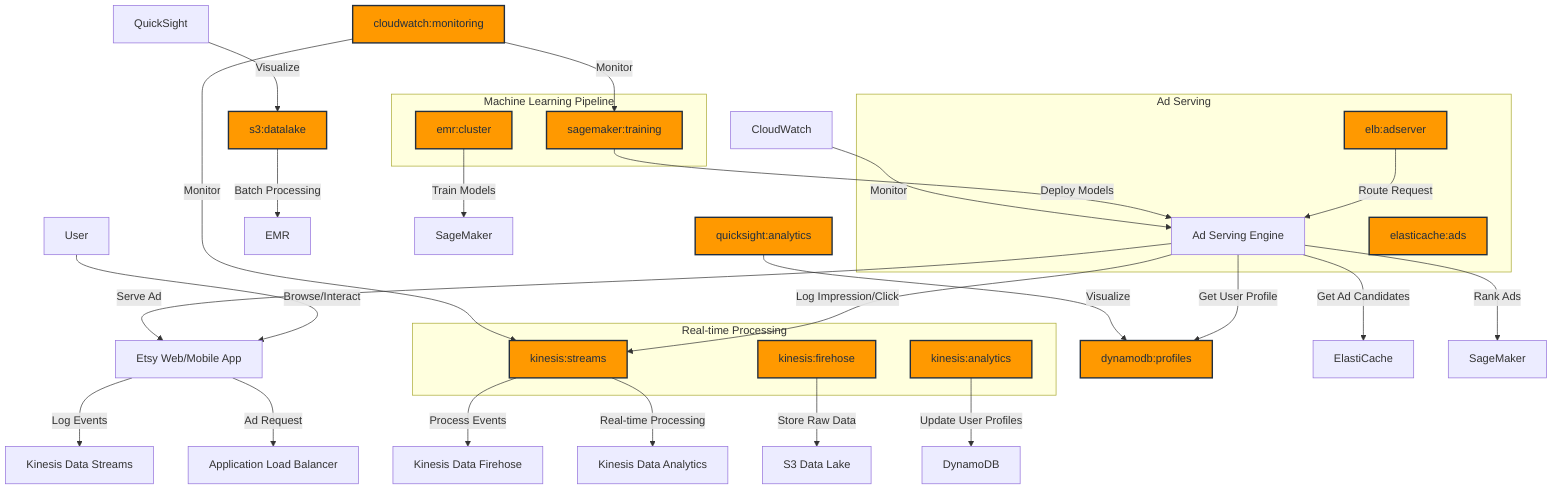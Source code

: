 graph TD
    User[User] -->|Browse/Interact| WebApp[Etsy Web/Mobile App]
    WebApp -->|Log Events| kinesis:kinesis1[Kinesis Data Streams]
    
    kinesis:streams -->|Process Events| kinesis:kinesis2[Kinesis Data Firehose]
    kinesis:streams -->|Real-time Processing| kinesis:kinesis3[Kinesis Data Analytics]
    
    kinesis:firehose -->|Store Raw Data| s3:s31[S3 Data Lake]
    kinesis:analytics -->|Update User Profiles| dynamodb:dynamodb1[DynamoDB]
    
    s3:datalake -->|Batch Processing| emr:emr1[EMR]
    emr:cluster -->|Train Models| sagemaker:sagemaker1[SageMaker]
    
    WebApp -->|Ad Request| elb:elb1[Application Load Balancer]
    elb:adserver -->|Route Request| AdServer[Ad Serving Engine]
    
    AdServer -->|Get User Profile| dynamodb:profiles
    AdServer -->|Get Ad Candidates| elasticache:elasticache1[ElastiCache]
    AdServer -->|Rank Ads| sagemaker:sagemaker2[SageMaker]
    
    sagemaker:training -->|Deploy Models| AdServer
    
    AdServer -->|Serve Ad| WebApp
    AdServer -->|Log Impression/Click| kinesis:streams
    
    cloudwatch:cloudwatch1[CloudWatch] -->|Monitor| AdServer
    cloudwatch:monitoring -->|Monitor| kinesis:streams
    cloudwatch:monitoring -->|Monitor| sagemaker:training
    
    quicksight:quicksight1[QuickSight] -->|Visualize| s3:datalake
    quicksight:analytics -->|Visualize| dynamodb:profiles
    
    subgraph "Real-time Processing"
        kinesis:streams
        kinesis:firehose
        kinesis:analytics
    end
    
    subgraph "Machine Learning Pipeline"
        emr:cluster
        sagemaker:training
    end
    
    subgraph "Ad Serving"
        elb:adserver
        AdServer
        elasticache:ads
    end

    classDef aws fill:#FF9900,stroke:#232F3E,stroke-width:2px,color:#232F3E;
    class kinesis:streams,kinesis:firehose,kinesis:analytics,s3:datalake,dynamodb:profiles,emr:cluster,sagemaker:training,sagemaker:inference,elb:adserver,elasticache:ads,cloudwatch:monitoring,quicksight:analytics aws;